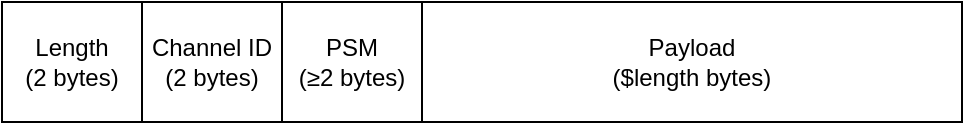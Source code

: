<mxfile version="21.6.8" type="device">
  <diagram name="Página-1" id="N1r0uMiinhnDOxKA0FRR">
    <mxGraphModel dx="920" dy="617" grid="1" gridSize="10" guides="1" tooltips="1" connect="1" arrows="1" fold="1" page="1" pageScale="1" pageWidth="827" pageHeight="1169" math="0" shadow="0">
      <root>
        <mxCell id="0" />
        <mxCell id="1" parent="0" />
        <mxCell id="-6vDyyXew504VjnUr2za-1" value="Length&lt;br&gt;(2 bytes)" style="rounded=0;whiteSpace=wrap;html=1;fillColor=none;" parent="1" vertex="1">
          <mxGeometry x="120" y="180" width="70" height="60" as="geometry" />
        </mxCell>
        <mxCell id="-6vDyyXew504VjnUr2za-2" value="Channel ID&lt;br&gt;(2 bytes)" style="rounded=0;whiteSpace=wrap;html=1;fillColor=none;" parent="1" vertex="1">
          <mxGeometry x="190" y="180" width="70" height="60" as="geometry" />
        </mxCell>
        <mxCell id="-6vDyyXew504VjnUr2za-3" value="Payload&lt;br&gt;($length bytes)" style="rounded=0;whiteSpace=wrap;html=1;fillColor=none;" parent="1" vertex="1">
          <mxGeometry x="330" y="180" width="270" height="60" as="geometry" />
        </mxCell>
        <mxCell id="ZDduyyjQUevrRuRNzDjq-1" value="PSM&lt;br&gt;(≥2 bytes)" style="rounded=0;whiteSpace=wrap;html=1;fillColor=none;" vertex="1" parent="1">
          <mxGeometry x="260" y="180" width="70" height="60" as="geometry" />
        </mxCell>
      </root>
    </mxGraphModel>
  </diagram>
</mxfile>
